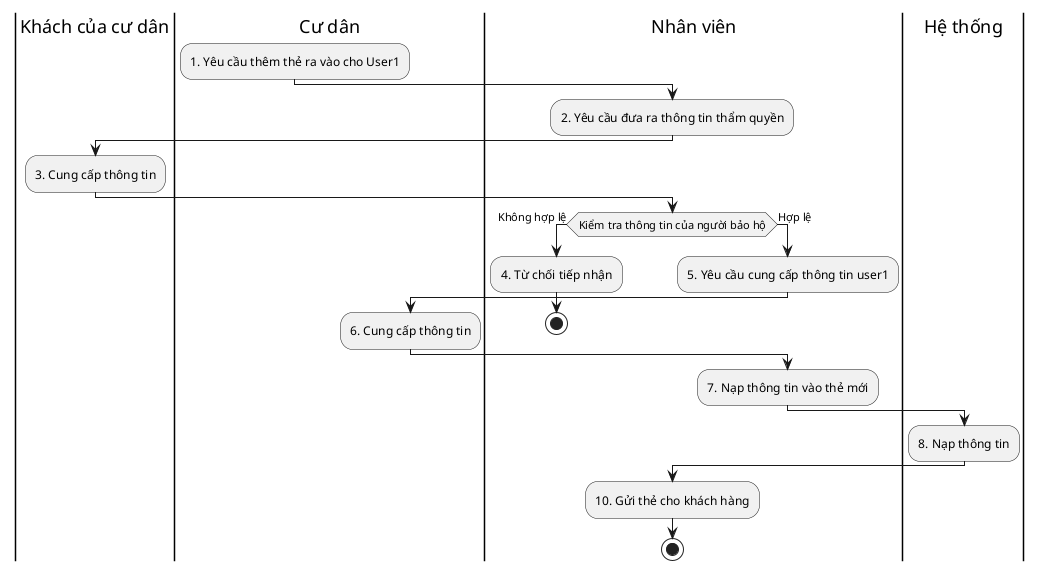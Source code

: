 @startuml
|Khách của cư dân|
|Cư dân|
:1. Yêu cầu thêm thẻ ra vào cho User1;
|Nhân viên|
:2. Yêu cầu đưa ra thông tin thẩm quyền;
|Khách của cư dân|
:3. Cung cấp thông tin;
|Nhân viên|
if(Kiểm tra thông tin của người bảo hộ) then (Không hợp lệ)
:4. Từ chối tiếp nhận;
stop
else (Hợp lệ)
:5. Yêu cầu cung cấp thông tin user1;
|Cư dân|
:6. Cung cấp thông tin;
|Nhân viên|
:7. Nạp thông tin vào thẻ mới;
|Hệ thống|
:8. Nạp thông tin;
endif
|Nhân viên|
:10. Gửi thẻ cho khách hàng;
stop
@enduml